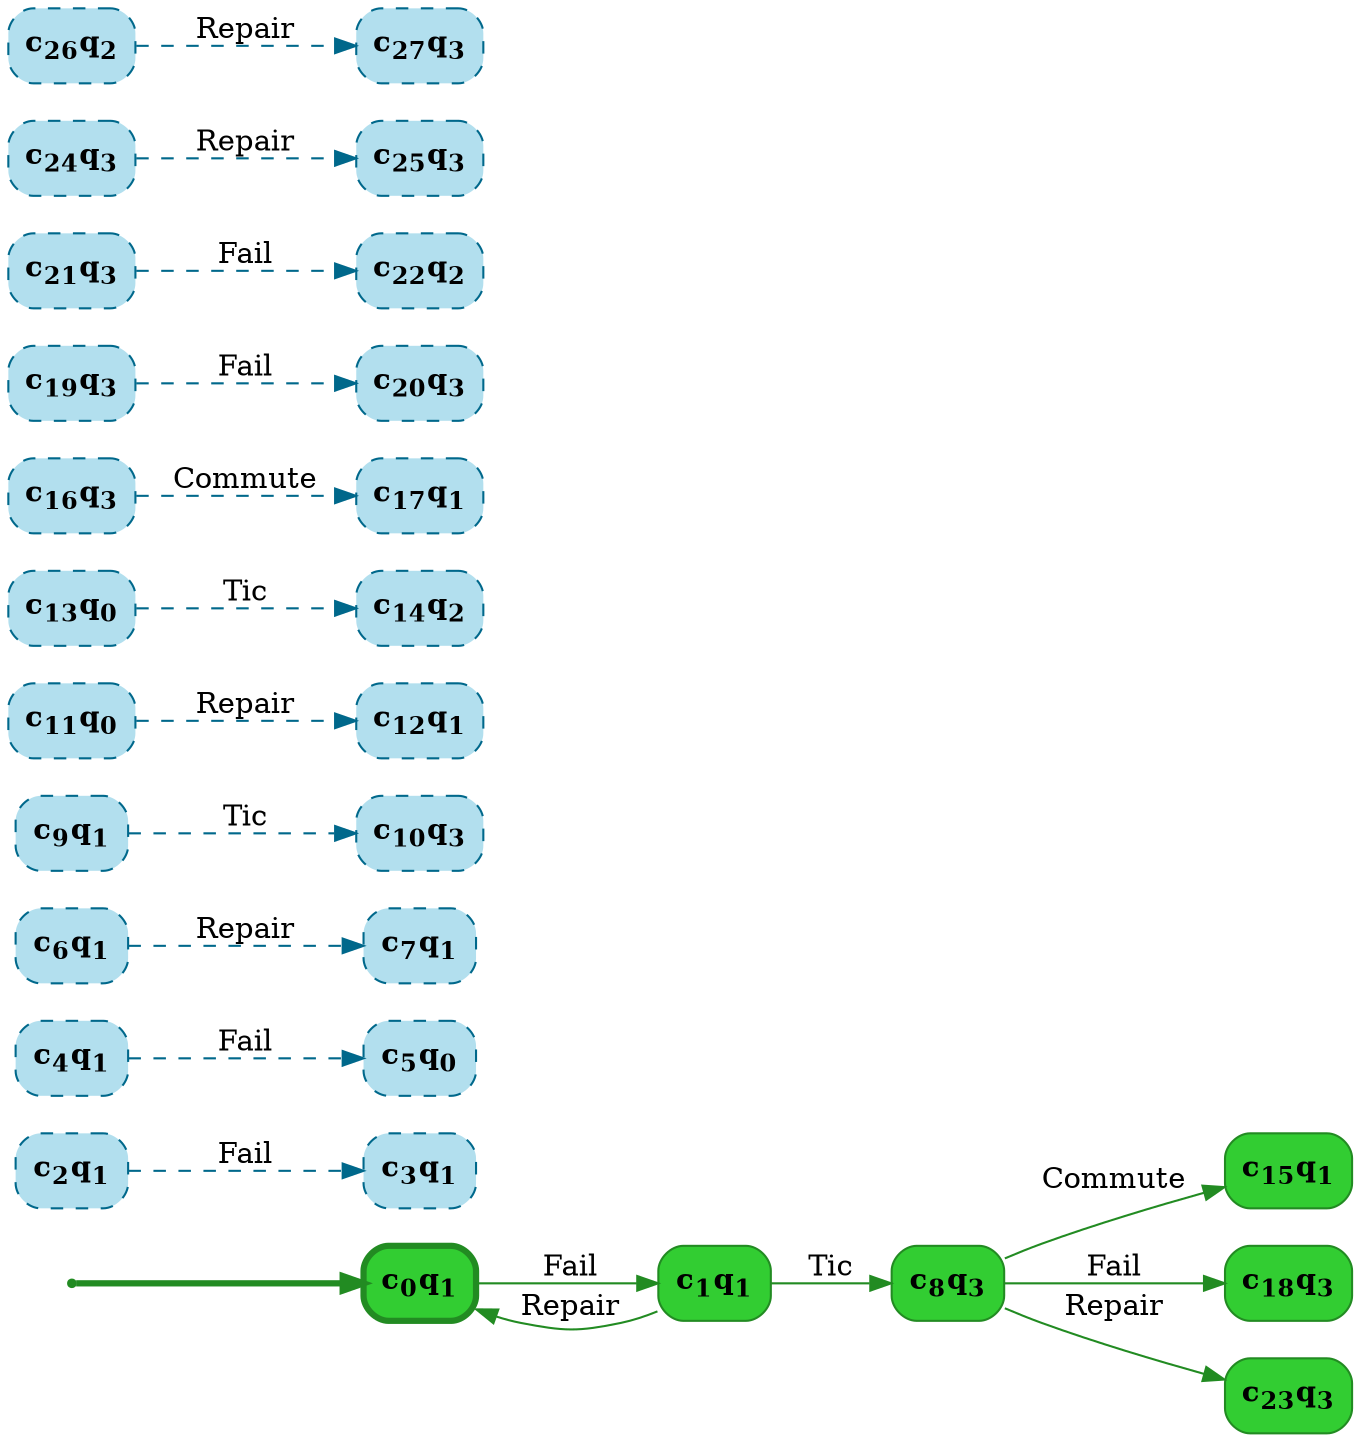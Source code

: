 digraph g {

	rankdir="LR"

	__invisible__[shape="point", color="forestgreen"]
	c0q1[label=<<b>c<sub>0</sub>q<sub>1</sub></b>>, shape="box", style="rounded, filled", fillcolor="limegreen", color="forestgreen", penwidth=3] // Initial
	c1q1[label=<<b>c<sub>1</sub>q<sub>1</sub></b>>, shape="box", style="rounded, filled", fillcolor="limegreen", color="forestgreen"]
	c8q3[label=<<b>c<sub>8</sub>q<sub>3</sub></b>>, shape="box", style="rounded, filled", fillcolor="limegreen", color="forestgreen"]
	c15q1[label=<<b>c<sub>15</sub>q<sub>1</sub></b>>, shape="box", style="rounded, filled", fillcolor="limegreen", color="forestgreen"]
	c18q3[label=<<b>c<sub>18</sub>q<sub>3</sub></b>>, shape="box", style="rounded, filled", fillcolor="limegreen", color="forestgreen"]
	c23q3[label=<<b>c<sub>23</sub>q<sub>3</sub></b>>, shape="box", style="rounded, filled", fillcolor="limegreen", color="forestgreen"]
	c2q1[label=<<b>c<sub>2</sub>q<sub>1</sub></b>>, shape="box", style="rounded, filled, dashed", fillcolor="lightblue2", color="deepskyblue4"]
	c3q1[label=<<b>c<sub>3</sub>q<sub>1</sub></b>>, shape="box", style="rounded, filled, dashed", fillcolor="lightblue2", color="deepskyblue4"]
	c4q1[label=<<b>c<sub>4</sub>q<sub>1</sub></b>>, shape="box", style="rounded, filled, dashed", fillcolor="lightblue2", color="deepskyblue4"]
	c5q0[label=<<b>c<sub>5</sub>q<sub>0</sub></b>>, shape="box", style="rounded, filled, dashed", fillcolor="lightblue2", color="deepskyblue4"]
	c6q1[label=<<b>c<sub>6</sub>q<sub>1</sub></b>>, shape="box", style="rounded, filled, dashed", fillcolor="lightblue2", color="deepskyblue4"]
	c7q1[label=<<b>c<sub>7</sub>q<sub>1</sub></b>>, shape="box", style="rounded, filled, dashed", fillcolor="lightblue2", color="deepskyblue4"]
	c9q1[label=<<b>c<sub>9</sub>q<sub>1</sub></b>>, shape="box", style="rounded, filled, dashed", fillcolor="lightblue2", color="deepskyblue4"]
	c10q3[label=<<b>c<sub>10</sub>q<sub>3</sub></b>>, shape="box", style="rounded, filled, dashed", fillcolor="lightblue2", color="deepskyblue4"]
	c11q0[label=<<b>c<sub>11</sub>q<sub>0</sub></b>>, shape="box", style="rounded, filled, dashed", fillcolor="lightblue2", color="deepskyblue4"]
	c12q1[label=<<b>c<sub>12</sub>q<sub>1</sub></b>>, shape="box", style="rounded, filled, dashed", fillcolor="lightblue2", color="deepskyblue4"]
	c13q0[label=<<b>c<sub>13</sub>q<sub>0</sub></b>>, shape="box", style="rounded, filled, dashed", fillcolor="lightblue2", color="deepskyblue4"]
	c14q2[label=<<b>c<sub>14</sub>q<sub>2</sub></b>>, shape="box", style="rounded, filled, dashed", fillcolor="lightblue2", color="deepskyblue4"]
	c16q3[label=<<b>c<sub>16</sub>q<sub>3</sub></b>>, shape="box", style="rounded, filled, dashed", fillcolor="lightblue2", color="deepskyblue4"]
	c17q1[label=<<b>c<sub>17</sub>q<sub>1</sub></b>>, shape="box", style="rounded, filled, dashed", fillcolor="lightblue2", color="deepskyblue4"]
	c19q3[label=<<b>c<sub>19</sub>q<sub>3</sub></b>>, shape="box", style="rounded, filled, dashed", fillcolor="lightblue2", color="deepskyblue4"]
	c20q3[label=<<b>c<sub>20</sub>q<sub>3</sub></b>>, shape="box", style="rounded, filled, dashed", fillcolor="lightblue2", color="deepskyblue4"]
	c21q3[label=<<b>c<sub>21</sub>q<sub>3</sub></b>>, shape="box", style="rounded, filled, dashed", fillcolor="lightblue2", color="deepskyblue4"]
	c22q2[label=<<b>c<sub>22</sub>q<sub>2</sub></b>>, shape="box", style="rounded, filled, dashed", fillcolor="lightblue2", color="deepskyblue4"]
	c24q3[label=<<b>c<sub>24</sub>q<sub>3</sub></b>>, shape="box", style="rounded, filled, dashed", fillcolor="lightblue2", color="deepskyblue4"]
	c25q3[label=<<b>c<sub>25</sub>q<sub>3</sub></b>>, shape="box", style="rounded, filled, dashed", fillcolor="lightblue2", color="deepskyblue4"]
	c26q2[label=<<b>c<sub>26</sub>q<sub>2</sub></b>>, shape="box", style="rounded, filled, dashed", fillcolor="lightblue2", color="deepskyblue4"]
	c27q3[label=<<b>c<sub>27</sub>q<sub>3</sub></b>>, shape="box", style="rounded, filled, dashed", fillcolor="lightblue2", color="deepskyblue4"]

	__invisible__ -> c0q1[penwidth=3, color="forestgreen"]
	c0q1 -> c1q1[label=<Fail>, color="forestgreen"]
	c1q1 -> c0q1[label=<Repair>, color="forestgreen"]
	c1q1 -> c8q3[label=<Tic>, color="forestgreen"]
	c8q3 -> c15q1[label=<Commute>, color="forestgreen"]
	c8q3 -> c18q3[label=<Fail>, color="forestgreen"]
	c8q3 -> c23q3[label=<Repair>, color="forestgreen"]
	c2q1 -> c3q1[label=<Fail>, color="deepskyblue4", style="dashed"]
	c4q1 -> c5q0[label=<Fail>, color="deepskyblue4", style="dashed"]
	c6q1 -> c7q1[label=<Repair>, color="deepskyblue4", style="dashed"]
	c9q1 -> c10q3[label=<Tic>, color="deepskyblue4", style="dashed"]
	c11q0 -> c12q1[label=<Repair>, color="deepskyblue4", style="dashed"]
	c13q0 -> c14q2[label=<Tic>, color="deepskyblue4", style="dashed"]
	c16q3 -> c17q1[label=<Commute>, color="deepskyblue4", style="dashed"]
	c19q3 -> c20q3[label=<Fail>, color="deepskyblue4", style="dashed"]
	c21q3 -> c22q2[label=<Fail>, color="deepskyblue4", style="dashed"]
	c24q3 -> c25q3[label=<Repair>, color="deepskyblue4", style="dashed"]
	c26q2 -> c27q3[label=<Repair>, color="deepskyblue4", style="dashed"]

}
